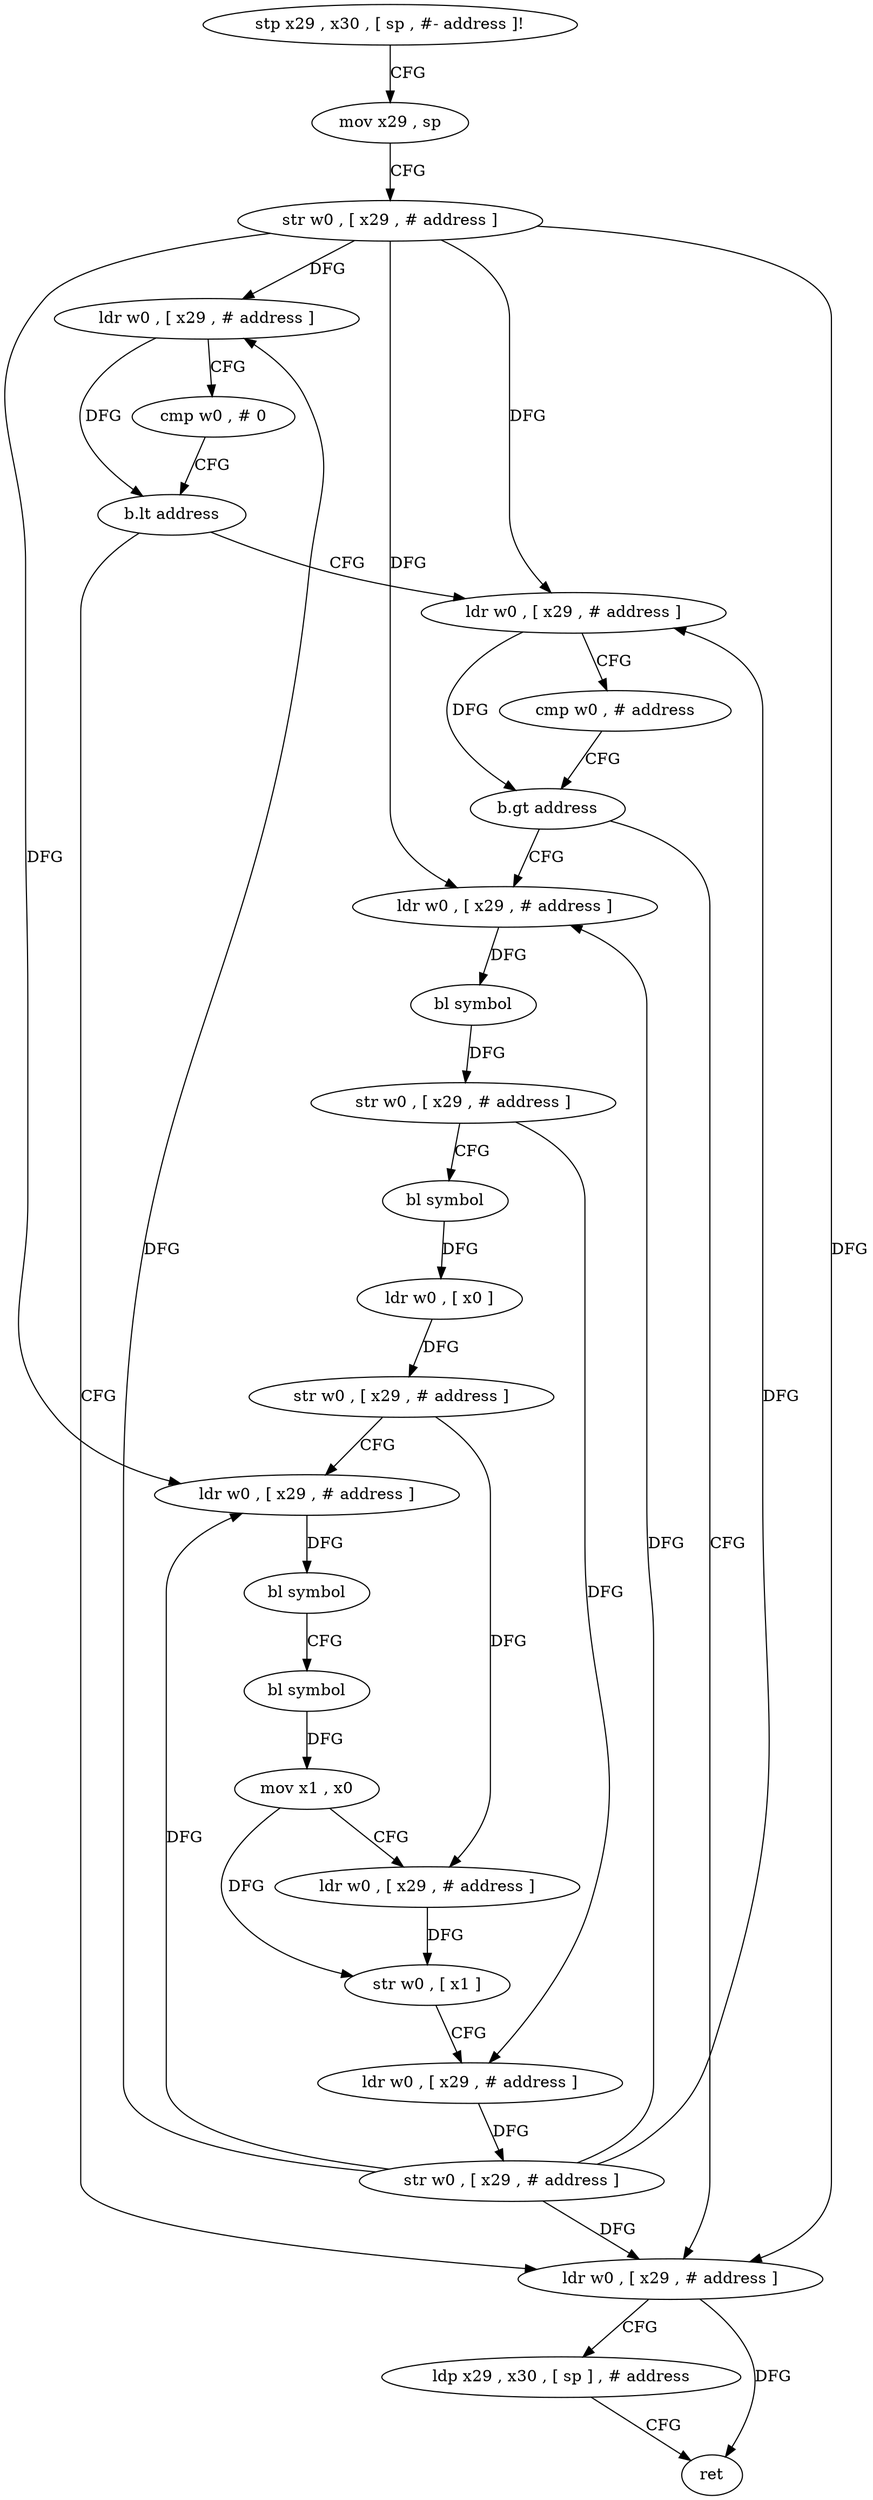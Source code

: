 digraph "func" {
"4485380" [label = "stp x29 , x30 , [ sp , #- address ]!" ]
"4485384" [label = "mov x29 , sp" ]
"4485388" [label = "str w0 , [ x29 , # address ]" ]
"4485392" [label = "ldr w0 , [ x29 , # address ]" ]
"4485396" [label = "cmp w0 , # 0" ]
"4485400" [label = "b.lt address" ]
"4485472" [label = "ldr w0 , [ x29 , # address ]" ]
"4485404" [label = "ldr w0 , [ x29 , # address ]" ]
"4485476" [label = "ldp x29 , x30 , [ sp ] , # address" ]
"4485480" [label = "ret" ]
"4485408" [label = "cmp w0 , # address" ]
"4485412" [label = "b.gt address" ]
"4485416" [label = "ldr w0 , [ x29 , # address ]" ]
"4485420" [label = "bl symbol" ]
"4485424" [label = "str w0 , [ x29 , # address ]" ]
"4485428" [label = "bl symbol" ]
"4485432" [label = "ldr w0 , [ x0 ]" ]
"4485436" [label = "str w0 , [ x29 , # address ]" ]
"4485440" [label = "ldr w0 , [ x29 , # address ]" ]
"4485444" [label = "bl symbol" ]
"4485448" [label = "bl symbol" ]
"4485452" [label = "mov x1 , x0" ]
"4485456" [label = "ldr w0 , [ x29 , # address ]" ]
"4485460" [label = "str w0 , [ x1 ]" ]
"4485464" [label = "ldr w0 , [ x29 , # address ]" ]
"4485468" [label = "str w0 , [ x29 , # address ]" ]
"4485380" -> "4485384" [ label = "CFG" ]
"4485384" -> "4485388" [ label = "CFG" ]
"4485388" -> "4485392" [ label = "DFG" ]
"4485388" -> "4485472" [ label = "DFG" ]
"4485388" -> "4485404" [ label = "DFG" ]
"4485388" -> "4485416" [ label = "DFG" ]
"4485388" -> "4485440" [ label = "DFG" ]
"4485392" -> "4485396" [ label = "CFG" ]
"4485392" -> "4485400" [ label = "DFG" ]
"4485396" -> "4485400" [ label = "CFG" ]
"4485400" -> "4485472" [ label = "CFG" ]
"4485400" -> "4485404" [ label = "CFG" ]
"4485472" -> "4485476" [ label = "CFG" ]
"4485472" -> "4485480" [ label = "DFG" ]
"4485404" -> "4485408" [ label = "CFG" ]
"4485404" -> "4485412" [ label = "DFG" ]
"4485476" -> "4485480" [ label = "CFG" ]
"4485408" -> "4485412" [ label = "CFG" ]
"4485412" -> "4485472" [ label = "CFG" ]
"4485412" -> "4485416" [ label = "CFG" ]
"4485416" -> "4485420" [ label = "DFG" ]
"4485420" -> "4485424" [ label = "DFG" ]
"4485424" -> "4485428" [ label = "CFG" ]
"4485424" -> "4485464" [ label = "DFG" ]
"4485428" -> "4485432" [ label = "DFG" ]
"4485432" -> "4485436" [ label = "DFG" ]
"4485436" -> "4485440" [ label = "CFG" ]
"4485436" -> "4485456" [ label = "DFG" ]
"4485440" -> "4485444" [ label = "DFG" ]
"4485444" -> "4485448" [ label = "CFG" ]
"4485448" -> "4485452" [ label = "DFG" ]
"4485452" -> "4485456" [ label = "CFG" ]
"4485452" -> "4485460" [ label = "DFG" ]
"4485456" -> "4485460" [ label = "DFG" ]
"4485460" -> "4485464" [ label = "CFG" ]
"4485464" -> "4485468" [ label = "DFG" ]
"4485468" -> "4485472" [ label = "DFG" ]
"4485468" -> "4485392" [ label = "DFG" ]
"4485468" -> "4485404" [ label = "DFG" ]
"4485468" -> "4485416" [ label = "DFG" ]
"4485468" -> "4485440" [ label = "DFG" ]
}
